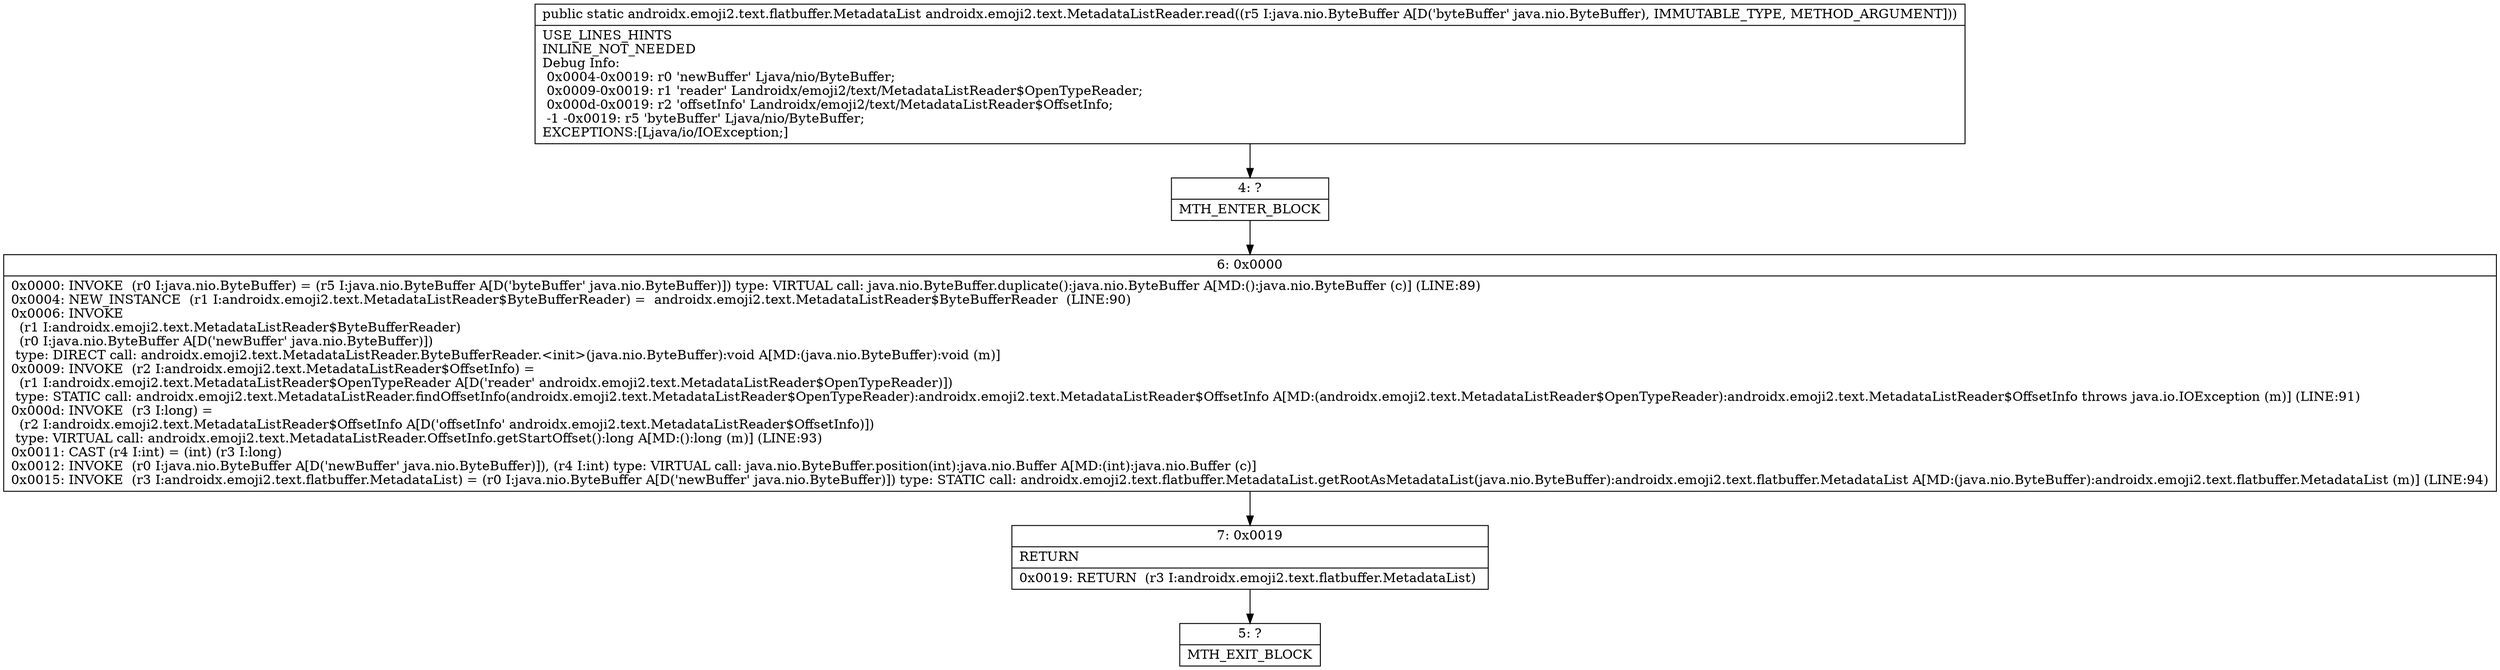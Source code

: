 digraph "CFG forandroidx.emoji2.text.MetadataListReader.read(Ljava\/nio\/ByteBuffer;)Landroidx\/emoji2\/text\/flatbuffer\/MetadataList;" {
Node_4 [shape=record,label="{4\:\ ?|MTH_ENTER_BLOCK\l}"];
Node_6 [shape=record,label="{6\:\ 0x0000|0x0000: INVOKE  (r0 I:java.nio.ByteBuffer) = (r5 I:java.nio.ByteBuffer A[D('byteBuffer' java.nio.ByteBuffer)]) type: VIRTUAL call: java.nio.ByteBuffer.duplicate():java.nio.ByteBuffer A[MD:():java.nio.ByteBuffer (c)] (LINE:89)\l0x0004: NEW_INSTANCE  (r1 I:androidx.emoji2.text.MetadataListReader$ByteBufferReader) =  androidx.emoji2.text.MetadataListReader$ByteBufferReader  (LINE:90)\l0x0006: INVOKE  \l  (r1 I:androidx.emoji2.text.MetadataListReader$ByteBufferReader)\l  (r0 I:java.nio.ByteBuffer A[D('newBuffer' java.nio.ByteBuffer)])\l type: DIRECT call: androidx.emoji2.text.MetadataListReader.ByteBufferReader.\<init\>(java.nio.ByteBuffer):void A[MD:(java.nio.ByteBuffer):void (m)]\l0x0009: INVOKE  (r2 I:androidx.emoji2.text.MetadataListReader$OffsetInfo) = \l  (r1 I:androidx.emoji2.text.MetadataListReader$OpenTypeReader A[D('reader' androidx.emoji2.text.MetadataListReader$OpenTypeReader)])\l type: STATIC call: androidx.emoji2.text.MetadataListReader.findOffsetInfo(androidx.emoji2.text.MetadataListReader$OpenTypeReader):androidx.emoji2.text.MetadataListReader$OffsetInfo A[MD:(androidx.emoji2.text.MetadataListReader$OpenTypeReader):androidx.emoji2.text.MetadataListReader$OffsetInfo throws java.io.IOException (m)] (LINE:91)\l0x000d: INVOKE  (r3 I:long) = \l  (r2 I:androidx.emoji2.text.MetadataListReader$OffsetInfo A[D('offsetInfo' androidx.emoji2.text.MetadataListReader$OffsetInfo)])\l type: VIRTUAL call: androidx.emoji2.text.MetadataListReader.OffsetInfo.getStartOffset():long A[MD:():long (m)] (LINE:93)\l0x0011: CAST (r4 I:int) = (int) (r3 I:long) \l0x0012: INVOKE  (r0 I:java.nio.ByteBuffer A[D('newBuffer' java.nio.ByteBuffer)]), (r4 I:int) type: VIRTUAL call: java.nio.ByteBuffer.position(int):java.nio.Buffer A[MD:(int):java.nio.Buffer (c)]\l0x0015: INVOKE  (r3 I:androidx.emoji2.text.flatbuffer.MetadataList) = (r0 I:java.nio.ByteBuffer A[D('newBuffer' java.nio.ByteBuffer)]) type: STATIC call: androidx.emoji2.text.flatbuffer.MetadataList.getRootAsMetadataList(java.nio.ByteBuffer):androidx.emoji2.text.flatbuffer.MetadataList A[MD:(java.nio.ByteBuffer):androidx.emoji2.text.flatbuffer.MetadataList (m)] (LINE:94)\l}"];
Node_7 [shape=record,label="{7\:\ 0x0019|RETURN\l|0x0019: RETURN  (r3 I:androidx.emoji2.text.flatbuffer.MetadataList) \l}"];
Node_5 [shape=record,label="{5\:\ ?|MTH_EXIT_BLOCK\l}"];
MethodNode[shape=record,label="{public static androidx.emoji2.text.flatbuffer.MetadataList androidx.emoji2.text.MetadataListReader.read((r5 I:java.nio.ByteBuffer A[D('byteBuffer' java.nio.ByteBuffer), IMMUTABLE_TYPE, METHOD_ARGUMENT]))  | USE_LINES_HINTS\lINLINE_NOT_NEEDED\lDebug Info:\l  0x0004\-0x0019: r0 'newBuffer' Ljava\/nio\/ByteBuffer;\l  0x0009\-0x0019: r1 'reader' Landroidx\/emoji2\/text\/MetadataListReader$OpenTypeReader;\l  0x000d\-0x0019: r2 'offsetInfo' Landroidx\/emoji2\/text\/MetadataListReader$OffsetInfo;\l  \-1 \-0x0019: r5 'byteBuffer' Ljava\/nio\/ByteBuffer;\lEXCEPTIONS:[Ljava\/io\/IOException;]\l}"];
MethodNode -> Node_4;Node_4 -> Node_6;
Node_6 -> Node_7;
Node_7 -> Node_5;
}

